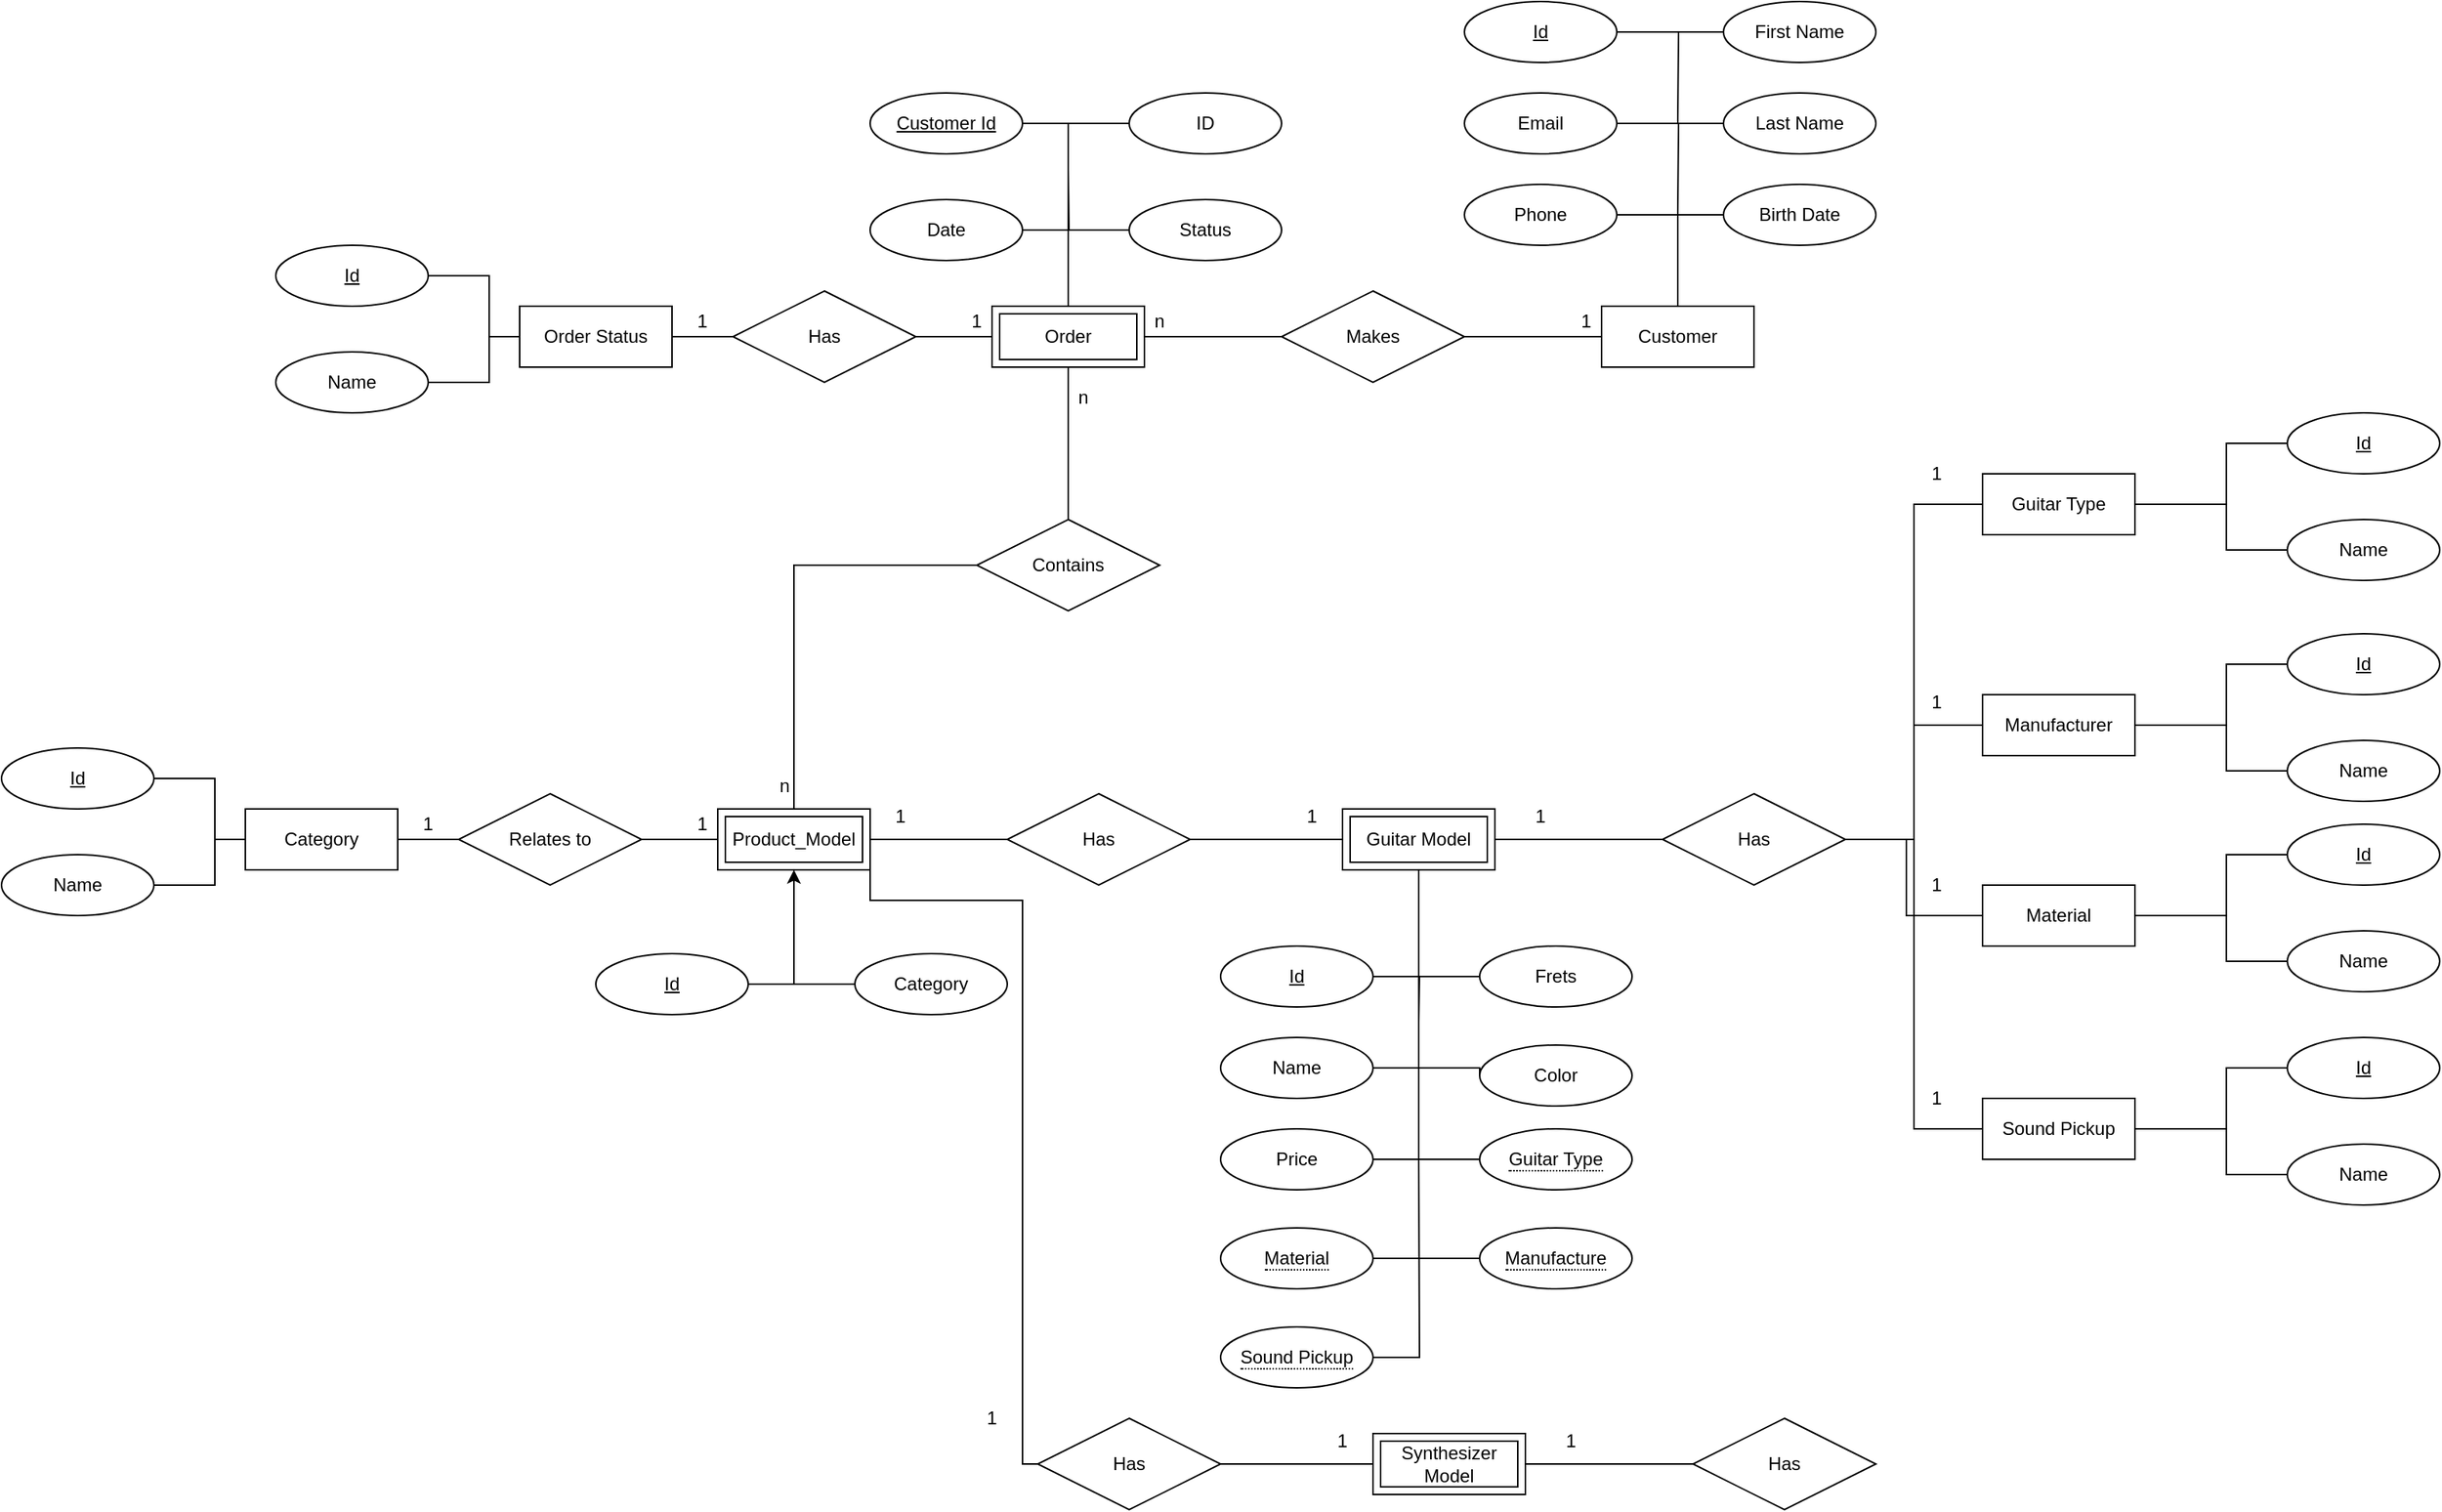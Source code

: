 <mxfile version="20.3.0" type="device"><diagram id="-lBQhaR23HdtPFMRP0Ck" name="Страница 1"><mxGraphModel dx="2489" dy="808" grid="1" gridSize="10" guides="1" tooltips="1" connect="1" arrows="1" fold="1" page="1" pageScale="1" pageWidth="827" pageHeight="1169" math="0" shadow="0"><root><mxCell id="0"/><mxCell id="1" parent="0"/><mxCell id="dLMmRaoUkpoKEIqg66N4-105" style="edgeStyle=orthogonalEdgeStyle;rounded=0;orthogonalLoop=1;jettySize=auto;html=1;exitX=1;exitY=0.5;exitDx=0;exitDy=0;entryX=0;entryY=0.5;entryDx=0;entryDy=0;endArrow=none;endFill=0;" parent="1" source="dLMmRaoUkpoKEIqg66N4-1" target="dLMmRaoUkpoKEIqg66N4-4" edge="1"><mxGeometry relative="1" as="geometry"/></mxCell><mxCell id="dLMmRaoUkpoKEIqg66N4-106" style="edgeStyle=orthogonalEdgeStyle;rounded=0;orthogonalLoop=1;jettySize=auto;html=1;exitX=0;exitY=0.5;exitDx=0;exitDy=0;entryX=1;entryY=0.5;entryDx=0;entryDy=0;endArrow=none;endFill=0;" parent="1" source="dLMmRaoUkpoKEIqg66N4-1" target="dLMmRaoUkpoKEIqg66N4-41" edge="1"><mxGeometry relative="1" as="geometry"/></mxCell><mxCell id="dLMmRaoUkpoKEIqg66N4-1" value="Has" style="shape=rhombus;perimeter=rhombusPerimeter;whiteSpace=wrap;html=1;align=center;" parent="1" vertex="1"><mxGeometry x="570" y="1160" width="120" height="60" as="geometry"/></mxCell><mxCell id="dLMmRaoUkpoKEIqg66N4-4" value="Guitar Model" style="shape=ext;margin=3;double=1;whiteSpace=wrap;html=1;align=center;" parent="1" vertex="1"><mxGeometry x="790" y="1170" width="100" height="40" as="geometry"/></mxCell><mxCell id="dLMmRaoUkpoKEIqg66N4-5" value="Guitar Type" style="whiteSpace=wrap;html=1;align=center;" parent="1" vertex="1"><mxGeometry x="1210" y="950" width="100" height="40" as="geometry"/></mxCell><mxCell id="dLMmRaoUkpoKEIqg66N4-9" value="Id" style="ellipse;whiteSpace=wrap;html=1;align=center;fontStyle=4;" parent="1" vertex="1"><mxGeometry x="1410" y="910" width="100" height="40" as="geometry"/></mxCell><mxCell id="dLMmRaoUkpoKEIqg66N4-12" value="Name" style="ellipse;whiteSpace=wrap;html=1;align=center;" parent="1" vertex="1"><mxGeometry x="1410" y="980" width="100" height="40" as="geometry"/></mxCell><mxCell id="dLMmRaoUkpoKEIqg66N4-13" value="" style="endArrow=none;html=1;rounded=0;entryX=0;entryY=0.5;entryDx=0;entryDy=0;edgeStyle=orthogonalEdgeStyle;" parent="1" source="dLMmRaoUkpoKEIqg66N4-5" target="dLMmRaoUkpoKEIqg66N4-9" edge="1"><mxGeometry relative="1" as="geometry"><mxPoint x="840" y="980" as="sourcePoint"/><mxPoint x="1000" y="980" as="targetPoint"/><Array as="points"><mxPoint x="1370" y="970"/><mxPoint x="1370" y="930"/></Array></mxGeometry></mxCell><mxCell id="dLMmRaoUkpoKEIqg66N4-14" value="" style="endArrow=none;html=1;rounded=0;entryX=0;entryY=0.5;entryDx=0;entryDy=0;edgeStyle=orthogonalEdgeStyle;" parent="1" target="dLMmRaoUkpoKEIqg66N4-12" edge="1"><mxGeometry relative="1" as="geometry"><mxPoint x="1310" y="970" as="sourcePoint"/><mxPoint x="1410" y="950" as="targetPoint"/><Array as="points"><mxPoint x="1370" y="970"/><mxPoint x="1370" y="1000"/></Array></mxGeometry></mxCell><mxCell id="dLMmRaoUkpoKEIqg66N4-102" style="edgeStyle=orthogonalEdgeStyle;rounded=0;orthogonalLoop=1;jettySize=auto;html=1;exitX=0;exitY=0.5;exitDx=0;exitDy=0;entryX=1;entryY=0.5;entryDx=0;entryDy=0;endArrow=none;endFill=0;" parent="1" source="dLMmRaoUkpoKEIqg66N4-15" target="dLMmRaoUkpoKEIqg66N4-98" edge="1"><mxGeometry relative="1" as="geometry"/></mxCell><mxCell id="dLMmRaoUkpoKEIqg66N4-15" value="Sound Pickup" style="whiteSpace=wrap;html=1;align=center;" parent="1" vertex="1"><mxGeometry x="1210" y="1360" width="100" height="40" as="geometry"/></mxCell><mxCell id="dLMmRaoUkpoKEIqg66N4-16" value="Id" style="ellipse;whiteSpace=wrap;html=1;align=center;fontStyle=4;" parent="1" vertex="1"><mxGeometry x="1410" y="1320" width="100" height="40" as="geometry"/></mxCell><mxCell id="dLMmRaoUkpoKEIqg66N4-17" value="Name" style="ellipse;whiteSpace=wrap;html=1;align=center;" parent="1" vertex="1"><mxGeometry x="1410" y="1390" width="100" height="40" as="geometry"/></mxCell><mxCell id="dLMmRaoUkpoKEIqg66N4-18" value="" style="endArrow=none;html=1;rounded=0;entryX=0;entryY=0.5;entryDx=0;entryDy=0;edgeStyle=orthogonalEdgeStyle;" parent="1" source="dLMmRaoUkpoKEIqg66N4-15" target="dLMmRaoUkpoKEIqg66N4-16" edge="1"><mxGeometry relative="1" as="geometry"><mxPoint x="840" y="1390" as="sourcePoint"/><mxPoint x="1000" y="1390" as="targetPoint"/><Array as="points"><mxPoint x="1370" y="1380"/><mxPoint x="1370" y="1340"/></Array></mxGeometry></mxCell><mxCell id="dLMmRaoUkpoKEIqg66N4-19" value="" style="endArrow=none;html=1;rounded=0;entryX=0;entryY=0.5;entryDx=0;entryDy=0;edgeStyle=orthogonalEdgeStyle;" parent="1" target="dLMmRaoUkpoKEIqg66N4-17" edge="1"><mxGeometry relative="1" as="geometry"><mxPoint x="1310" y="1380" as="sourcePoint"/><mxPoint x="1410" y="1360" as="targetPoint"/><Array as="points"><mxPoint x="1370" y="1380"/><mxPoint x="1370" y="1410"/></Array></mxGeometry></mxCell><mxCell id="dLMmRaoUkpoKEIqg66N4-103" style="edgeStyle=orthogonalEdgeStyle;rounded=0;orthogonalLoop=1;jettySize=auto;html=1;exitX=0;exitY=0.5;exitDx=0;exitDy=0;endArrow=none;endFill=0;" parent="1" source="dLMmRaoUkpoKEIqg66N4-20" edge="1"><mxGeometry relative="1" as="geometry"><mxPoint x="1120" y="1190" as="targetPoint"/><Array as="points"><mxPoint x="1160" y="1240"/><mxPoint x="1160" y="1190"/></Array></mxGeometry></mxCell><mxCell id="dLMmRaoUkpoKEIqg66N4-20" value="Material" style="whiteSpace=wrap;html=1;align=center;" parent="1" vertex="1"><mxGeometry x="1210" y="1220" width="100" height="40" as="geometry"/></mxCell><mxCell id="dLMmRaoUkpoKEIqg66N4-21" value="Id" style="ellipse;whiteSpace=wrap;html=1;align=center;fontStyle=4;" parent="1" vertex="1"><mxGeometry x="1410" y="1180" width="100" height="40" as="geometry"/></mxCell><mxCell id="dLMmRaoUkpoKEIqg66N4-22" value="Name" style="ellipse;whiteSpace=wrap;html=1;align=center;" parent="1" vertex="1"><mxGeometry x="1410" y="1250" width="100" height="40" as="geometry"/></mxCell><mxCell id="dLMmRaoUkpoKEIqg66N4-23" value="" style="endArrow=none;html=1;rounded=0;entryX=0;entryY=0.5;entryDx=0;entryDy=0;edgeStyle=orthogonalEdgeStyle;" parent="1" source="dLMmRaoUkpoKEIqg66N4-20" target="dLMmRaoUkpoKEIqg66N4-21" edge="1"><mxGeometry relative="1" as="geometry"><mxPoint x="840" y="1250" as="sourcePoint"/><mxPoint x="1000" y="1250" as="targetPoint"/><Array as="points"><mxPoint x="1370" y="1240"/><mxPoint x="1370" y="1200"/></Array></mxGeometry></mxCell><mxCell id="dLMmRaoUkpoKEIqg66N4-24" value="" style="endArrow=none;html=1;rounded=0;entryX=0;entryY=0.5;entryDx=0;entryDy=0;edgeStyle=orthogonalEdgeStyle;" parent="1" target="dLMmRaoUkpoKEIqg66N4-22" edge="1"><mxGeometry relative="1" as="geometry"><mxPoint x="1310" y="1240" as="sourcePoint"/><mxPoint x="1410" y="1220" as="targetPoint"/><Array as="points"><mxPoint x="1370" y="1240"/><mxPoint x="1370" y="1270"/></Array></mxGeometry></mxCell><mxCell id="dLMmRaoUkpoKEIqg66N4-101" style="edgeStyle=orthogonalEdgeStyle;rounded=0;orthogonalLoop=1;jettySize=auto;html=1;exitX=0;exitY=0.5;exitDx=0;exitDy=0;endArrow=none;endFill=0;entryX=1;entryY=0.5;entryDx=0;entryDy=0;" parent="1" source="dLMmRaoUkpoKEIqg66N4-25" target="dLMmRaoUkpoKEIqg66N4-98" edge="1"><mxGeometry relative="1" as="geometry"><mxPoint x="1170" y="1115" as="targetPoint"/></mxGeometry></mxCell><mxCell id="dLMmRaoUkpoKEIqg66N4-25" value="Manufacturer" style="whiteSpace=wrap;html=1;align=center;" parent="1" vertex="1"><mxGeometry x="1210" y="1095" width="100" height="40" as="geometry"/></mxCell><mxCell id="dLMmRaoUkpoKEIqg66N4-26" value="Id" style="ellipse;whiteSpace=wrap;html=1;align=center;fontStyle=4;" parent="1" vertex="1"><mxGeometry x="1410" y="1055" width="100" height="40" as="geometry"/></mxCell><mxCell id="dLMmRaoUkpoKEIqg66N4-27" value="Name" style="ellipse;whiteSpace=wrap;html=1;align=center;" parent="1" vertex="1"><mxGeometry x="1410" y="1125" width="100" height="40" as="geometry"/></mxCell><mxCell id="dLMmRaoUkpoKEIqg66N4-28" value="" style="endArrow=none;html=1;rounded=0;entryX=0;entryY=0.5;entryDx=0;entryDy=0;edgeStyle=orthogonalEdgeStyle;" parent="1" source="dLMmRaoUkpoKEIqg66N4-25" target="dLMmRaoUkpoKEIqg66N4-26" edge="1"><mxGeometry relative="1" as="geometry"><mxPoint x="840" y="1125" as="sourcePoint"/><mxPoint x="1000" y="1125" as="targetPoint"/><Array as="points"><mxPoint x="1370" y="1115"/><mxPoint x="1370" y="1075"/></Array></mxGeometry></mxCell><mxCell id="dLMmRaoUkpoKEIqg66N4-29" value="" style="endArrow=none;html=1;rounded=0;entryX=0;entryY=0.5;entryDx=0;entryDy=0;edgeStyle=orthogonalEdgeStyle;" parent="1" target="dLMmRaoUkpoKEIqg66N4-27" edge="1"><mxGeometry relative="1" as="geometry"><mxPoint x="1310" y="1115" as="sourcePoint"/><mxPoint x="1410" y="1095" as="targetPoint"/><Array as="points"><mxPoint x="1370" y="1115"/><mxPoint x="1370" y="1145"/></Array></mxGeometry></mxCell><mxCell id="dLMmRaoUkpoKEIqg66N4-40" style="edgeStyle=orthogonalEdgeStyle;rounded=0;orthogonalLoop=1;jettySize=auto;html=1;exitX=1;exitY=0.5;exitDx=0;exitDy=0;endArrow=none;endFill=0;" parent="1" source="dLMmRaoUkpoKEIqg66N4-30" edge="1"><mxGeometry relative="1" as="geometry"><mxPoint x="840" y="1280" as="targetPoint"/></mxGeometry></mxCell><mxCell id="dLMmRaoUkpoKEIqg66N4-30" value="Id" style="ellipse;whiteSpace=wrap;html=1;align=center;fontStyle=4;" parent="1" vertex="1"><mxGeometry x="710" y="1260" width="100" height="40" as="geometry"/></mxCell><mxCell id="dLMmRaoUkpoKEIqg66N4-38" style="edgeStyle=orthogonalEdgeStyle;rounded=0;orthogonalLoop=1;jettySize=auto;html=1;exitX=1;exitY=0.5;exitDx=0;exitDy=0;endArrow=none;endFill=0;" parent="1" source="dLMmRaoUkpoKEIqg66N4-31" edge="1"><mxGeometry relative="1" as="geometry"><mxPoint x="840" y="1340" as="targetPoint"/></mxGeometry></mxCell><mxCell id="dLMmRaoUkpoKEIqg66N4-31" value="Name" style="ellipse;whiteSpace=wrap;html=1;align=center;" parent="1" vertex="1"><mxGeometry x="710" y="1320" width="100" height="40" as="geometry"/></mxCell><mxCell id="dLMmRaoUkpoKEIqg66N4-32" value="Price" style="ellipse;whiteSpace=wrap;html=1;align=center;" parent="1" vertex="1"><mxGeometry x="710" y="1380" width="100" height="40" as="geometry"/></mxCell><mxCell id="dLMmRaoUkpoKEIqg66N4-33" value="Color" style="ellipse;whiteSpace=wrap;html=1;align=center;" parent="1" vertex="1"><mxGeometry x="880" y="1325" width="100" height="40" as="geometry"/></mxCell><mxCell id="dLMmRaoUkpoKEIqg66N4-39" style="edgeStyle=orthogonalEdgeStyle;rounded=0;orthogonalLoop=1;jettySize=auto;html=1;exitX=0;exitY=0.5;exitDx=0;exitDy=0;endArrow=none;endFill=0;" parent="1" source="dLMmRaoUkpoKEIqg66N4-34" edge="1"><mxGeometry relative="1" as="geometry"><mxPoint x="840" y="1310" as="targetPoint"/></mxGeometry></mxCell><mxCell id="dLMmRaoUkpoKEIqg66N4-34" value="Frets" style="ellipse;whiteSpace=wrap;html=1;align=center;" parent="1" vertex="1"><mxGeometry x="880" y="1260" width="100" height="40" as="geometry"/></mxCell><mxCell id="dLMmRaoUkpoKEIqg66N4-35" value="" style="endArrow=none;html=1;rounded=0;entryX=1;entryY=0.5;entryDx=0;entryDy=0;edgeStyle=orthogonalEdgeStyle;exitX=0.5;exitY=1;exitDx=0;exitDy=0;" parent="1" source="dLMmRaoUkpoKEIqg66N4-4" target="dLMmRaoUkpoKEIqg66N4-32" edge="1"><mxGeometry relative="1" as="geometry"><mxPoint x="1110" y="1135" as="sourcePoint"/><mxPoint x="1210" y="1165" as="targetPoint"/><Array as="points"><mxPoint x="840" y="1400"/></Array></mxGeometry></mxCell><mxCell id="dLMmRaoUkpoKEIqg66N4-37" value="" style="endArrow=none;html=1;rounded=0;entryX=0;entryY=0.5;entryDx=0;entryDy=0;edgeStyle=orthogonalEdgeStyle;" parent="1" target="dLMmRaoUkpoKEIqg66N4-33" edge="1"><mxGeometry relative="1" as="geometry"><mxPoint x="840" y="1210" as="sourcePoint"/><mxPoint x="820" y="1410" as="targetPoint"/><Array as="points"><mxPoint x="840" y="1340"/><mxPoint x="880" y="1340"/></Array></mxGeometry></mxCell><mxCell id="dLMmRaoUkpoKEIqg66N4-108" style="edgeStyle=orthogonalEdgeStyle;rounded=0;orthogonalLoop=1;jettySize=auto;html=1;exitX=0.5;exitY=0;exitDx=0;exitDy=0;entryX=0;entryY=0.5;entryDx=0;entryDy=0;endArrow=none;endFill=0;" parent="1" source="dLMmRaoUkpoKEIqg66N4-41" target="dLMmRaoUkpoKEIqg66N4-61" edge="1"><mxGeometry relative="1" as="geometry"/></mxCell><mxCell id="dLMmRaoUkpoKEIqg66N4-41" value="Product_Model" style="shape=ext;margin=3;double=1;whiteSpace=wrap;html=1;align=center;" parent="1" vertex="1"><mxGeometry x="380" y="1170" width="100" height="40" as="geometry"/></mxCell><mxCell id="dLMmRaoUkpoKEIqg66N4-42" style="edgeStyle=orthogonalEdgeStyle;rounded=0;orthogonalLoop=1;jettySize=auto;html=1;exitX=1;exitY=0.5;exitDx=0;exitDy=0;endArrow=none;endFill=0;" parent="1" source="dLMmRaoUkpoKEIqg66N4-43" edge="1"><mxGeometry relative="1" as="geometry"><mxPoint x="430" y="1285" as="targetPoint"/></mxGeometry></mxCell><mxCell id="dLMmRaoUkpoKEIqg66N4-43" value="Id" style="ellipse;whiteSpace=wrap;html=1;align=center;fontStyle=4;" parent="1" vertex="1"><mxGeometry x="300" y="1265" width="100" height="40" as="geometry"/></mxCell><mxCell id="sT6BuE7fzsM1syESrCsM-1" style="edgeStyle=orthogonalEdgeStyle;rounded=0;orthogonalLoop=1;jettySize=auto;html=1;exitX=0;exitY=0.5;exitDx=0;exitDy=0;entryX=0.5;entryY=1;entryDx=0;entryDy=0;" edge="1" parent="1" source="dLMmRaoUkpoKEIqg66N4-49" target="dLMmRaoUkpoKEIqg66N4-41"><mxGeometry relative="1" as="geometry"/></mxCell><mxCell id="dLMmRaoUkpoKEIqg66N4-49" value="Category" style="ellipse;whiteSpace=wrap;html=1;align=center;" parent="1" vertex="1"><mxGeometry x="470" y="1265" width="100" height="40" as="geometry"/></mxCell><mxCell id="dLMmRaoUkpoKEIqg66N4-110" style="edgeStyle=orthogonalEdgeStyle;rounded=0;orthogonalLoop=1;jettySize=auto;html=1;exitX=1;exitY=0.5;exitDx=0;exitDy=0;entryX=0;entryY=0.5;entryDx=0;entryDy=0;endArrow=none;endFill=0;" parent="1" source="dLMmRaoUkpoKEIqg66N4-52" target="dLMmRaoUkpoKEIqg66N4-82" edge="1"><mxGeometry relative="1" as="geometry"/></mxCell><mxCell id="dLMmRaoUkpoKEIqg66N4-52" value="Order" style="shape=ext;margin=3;double=1;whiteSpace=wrap;html=1;align=center;" parent="1" vertex="1"><mxGeometry x="560" y="840" width="100" height="40" as="geometry"/></mxCell><mxCell id="dLMmRaoUkpoKEIqg66N4-53" style="edgeStyle=orthogonalEdgeStyle;rounded=0;orthogonalLoop=1;jettySize=auto;html=1;exitX=1;exitY=0.5;exitDx=0;exitDy=0;endArrow=none;endFill=0;entryX=0.5;entryY=0;entryDx=0;entryDy=0;" parent="1" source="dLMmRaoUkpoKEIqg66N4-54" target="dLMmRaoUkpoKEIqg66N4-52" edge="1"><mxGeometry relative="1" as="geometry"><mxPoint x="610" y="690" as="targetPoint"/></mxGeometry></mxCell><mxCell id="dLMmRaoUkpoKEIqg66N4-54" value="Customer Id" style="ellipse;whiteSpace=wrap;html=1;align=center;fontStyle=4;" parent="1" vertex="1"><mxGeometry x="480" y="700" width="100" height="40" as="geometry"/></mxCell><mxCell id="dLMmRaoUkpoKEIqg66N4-55" style="edgeStyle=orthogonalEdgeStyle;rounded=0;orthogonalLoop=1;jettySize=auto;html=1;exitX=1;exitY=0.5;exitDx=0;exitDy=0;endArrow=none;endFill=0;" parent="1" source="dLMmRaoUkpoKEIqg66N4-56" edge="1"><mxGeometry relative="1" as="geometry"><mxPoint x="610" y="750" as="targetPoint"/></mxGeometry></mxCell><mxCell id="dLMmRaoUkpoKEIqg66N4-56" value="Date" style="ellipse;whiteSpace=wrap;html=1;align=center;" parent="1" vertex="1"><mxGeometry x="480" y="770" width="100" height="40" as="geometry"/></mxCell><mxCell id="dLMmRaoUkpoKEIqg66N4-57" value="Status" style="ellipse;whiteSpace=wrap;html=1;align=center;" parent="1" vertex="1"><mxGeometry x="650" y="770" width="100" height="40" as="geometry"/></mxCell><mxCell id="dLMmRaoUkpoKEIqg66N4-58" style="edgeStyle=orthogonalEdgeStyle;rounded=0;orthogonalLoop=1;jettySize=auto;html=1;exitX=0;exitY=0.5;exitDx=0;exitDy=0;endArrow=none;endFill=0;" parent="1" source="dLMmRaoUkpoKEIqg66N4-59" edge="1"><mxGeometry relative="1" as="geometry"><mxPoint x="610" y="720" as="targetPoint"/></mxGeometry></mxCell><mxCell id="dLMmRaoUkpoKEIqg66N4-59" value="ID" style="ellipse;whiteSpace=wrap;html=1;align=center;" parent="1" vertex="1"><mxGeometry x="650" y="700" width="100" height="40" as="geometry"/></mxCell><mxCell id="dLMmRaoUkpoKEIqg66N4-60" value="" style="endArrow=none;html=1;rounded=0;entryX=0;entryY=0.5;entryDx=0;entryDy=0;edgeStyle=orthogonalEdgeStyle;exitX=0.5;exitY=0;exitDx=0;exitDy=0;" parent="1" source="dLMmRaoUkpoKEIqg66N4-52" target="dLMmRaoUkpoKEIqg66N4-57" edge="1"><mxGeometry relative="1" as="geometry"><mxPoint x="590" y="910" as="sourcePoint"/><mxPoint x="570" y="1110" as="targetPoint"/><Array as="points"><mxPoint x="610" y="790"/></Array></mxGeometry></mxCell><mxCell id="dLMmRaoUkpoKEIqg66N4-107" style="edgeStyle=orthogonalEdgeStyle;rounded=0;orthogonalLoop=1;jettySize=auto;html=1;exitX=0.5;exitY=0;exitDx=0;exitDy=0;endArrow=none;endFill=0;" parent="1" source="dLMmRaoUkpoKEIqg66N4-61" target="dLMmRaoUkpoKEIqg66N4-52" edge="1"><mxGeometry relative="1" as="geometry"/></mxCell><mxCell id="dLMmRaoUkpoKEIqg66N4-61" value="Contains" style="shape=rhombus;perimeter=rhombusPerimeter;whiteSpace=wrap;html=1;align=center;" parent="1" vertex="1"><mxGeometry x="550" y="980" width="120" height="60" as="geometry"/></mxCell><mxCell id="dLMmRaoUkpoKEIqg66N4-113" style="edgeStyle=orthogonalEdgeStyle;rounded=0;orthogonalLoop=1;jettySize=auto;html=1;exitX=1;exitY=0.5;exitDx=0;exitDy=0;entryX=0;entryY=0.5;entryDx=0;entryDy=0;endArrow=none;endFill=0;" parent="1" source="dLMmRaoUkpoKEIqg66N4-62" target="dLMmRaoUkpoKEIqg66N4-112" edge="1"><mxGeometry relative="1" as="geometry"/></mxCell><mxCell id="dLMmRaoUkpoKEIqg66N4-62" value="Order Status" style="whiteSpace=wrap;html=1;align=center;" parent="1" vertex="1"><mxGeometry x="250" y="840" width="100" height="40" as="geometry"/></mxCell><mxCell id="dLMmRaoUkpoKEIqg66N4-63" value="Id" style="ellipse;whiteSpace=wrap;html=1;align=center;fontStyle=4;" parent="1" vertex="1"><mxGeometry x="90" y="800" width="100" height="40" as="geometry"/></mxCell><mxCell id="dLMmRaoUkpoKEIqg66N4-64" value="Name" style="ellipse;whiteSpace=wrap;html=1;align=center;" parent="1" vertex="1"><mxGeometry x="90" y="870" width="100" height="40" as="geometry"/></mxCell><mxCell id="dLMmRaoUkpoKEIqg66N4-65" value="" style="endArrow=none;html=1;rounded=0;edgeStyle=orthogonalEdgeStyle;exitX=0;exitY=0.5;exitDx=0;exitDy=0;" parent="1" source="dLMmRaoUkpoKEIqg66N4-62" target="dLMmRaoUkpoKEIqg66N4-63" edge="1"><mxGeometry relative="1" as="geometry"><mxPoint x="-120" y="870" as="sourcePoint"/><mxPoint x="200" y="820" as="targetPoint"/><Array as="points"><mxPoint x="230" y="860"/><mxPoint x="230" y="820"/></Array></mxGeometry></mxCell><mxCell id="dLMmRaoUkpoKEIqg66N4-66" value="" style="endArrow=none;html=1;rounded=0;edgeStyle=orthogonalEdgeStyle;exitX=0;exitY=0.5;exitDx=0;exitDy=0;" parent="1" source="dLMmRaoUkpoKEIqg66N4-62" edge="1"><mxGeometry relative="1" as="geometry"><mxPoint x="350" y="860" as="sourcePoint"/><mxPoint x="190" y="890" as="targetPoint"/><Array as="points"><mxPoint x="230" y="860"/><mxPoint x="230" y="890"/></Array></mxGeometry></mxCell><mxCell id="dLMmRaoUkpoKEIqg66N4-68" style="edgeStyle=orthogonalEdgeStyle;rounded=0;orthogonalLoop=1;jettySize=auto;html=1;exitX=1;exitY=0.5;exitDx=0;exitDy=0;endArrow=none;endFill=0;" parent="1" source="dLMmRaoUkpoKEIqg66N4-69" edge="1"><mxGeometry relative="1" as="geometry"><mxPoint x="1010" y="720" as="targetPoint"/></mxGeometry></mxCell><mxCell id="dLMmRaoUkpoKEIqg66N4-69" value="Id" style="ellipse;whiteSpace=wrap;html=1;align=center;fontStyle=4;" parent="1" vertex="1"><mxGeometry x="870" y="640" width="100" height="40" as="geometry"/></mxCell><mxCell id="dLMmRaoUkpoKEIqg66N4-70" style="edgeStyle=orthogonalEdgeStyle;rounded=0;orthogonalLoop=1;jettySize=auto;html=1;exitX=1;exitY=0.5;exitDx=0;exitDy=0;endArrow=none;endFill=0;" parent="1" source="dLMmRaoUkpoKEIqg66N4-71" edge="1"><mxGeometry relative="1" as="geometry"><mxPoint x="1010" y="780" as="targetPoint"/></mxGeometry></mxCell><mxCell id="dLMmRaoUkpoKEIqg66N4-71" value="Email" style="ellipse;whiteSpace=wrap;html=1;align=center;" parent="1" vertex="1"><mxGeometry x="870" y="700" width="100" height="40" as="geometry"/></mxCell><mxCell id="dLMmRaoUkpoKEIqg66N4-72" value="Birth Date" style="ellipse;whiteSpace=wrap;html=1;align=center;" parent="1" vertex="1"><mxGeometry x="1040" y="760" width="100" height="40" as="geometry"/></mxCell><mxCell id="dLMmRaoUkpoKEIqg66N4-80" style="edgeStyle=orthogonalEdgeStyle;rounded=0;orthogonalLoop=1;jettySize=auto;html=1;exitX=0;exitY=0.5;exitDx=0;exitDy=0;endArrow=none;endFill=0;" parent="1" source="dLMmRaoUkpoKEIqg66N4-74" edge="1"><mxGeometry relative="1" as="geometry"><mxPoint x="1010" y="720" as="targetPoint"/></mxGeometry></mxCell><mxCell id="dLMmRaoUkpoKEIqg66N4-74" value="Last Name" style="ellipse;whiteSpace=wrap;html=1;align=center;" parent="1" vertex="1"><mxGeometry x="1040" y="700" width="100" height="40" as="geometry"/></mxCell><mxCell id="dLMmRaoUkpoKEIqg66N4-75" value="" style="endArrow=none;html=1;rounded=0;entryX=0;entryY=0.5;entryDx=0;entryDy=0;edgeStyle=orthogonalEdgeStyle;exitX=0.5;exitY=0;exitDx=0;exitDy=0;" parent="1" source="dLMmRaoUkpoKEIqg66N4-76" target="dLMmRaoUkpoKEIqg66N4-72" edge="1"><mxGeometry relative="1" as="geometry"><mxPoint x="1000" y="835" as="sourcePoint"/><mxPoint x="980" y="1035" as="targetPoint"/><Array as="points"><mxPoint x="1010" y="780"/></Array></mxGeometry></mxCell><mxCell id="dLMmRaoUkpoKEIqg66N4-109" style="edgeStyle=orthogonalEdgeStyle;rounded=0;orthogonalLoop=1;jettySize=auto;html=1;exitX=0;exitY=0.5;exitDx=0;exitDy=0;entryX=1;entryY=0.5;entryDx=0;entryDy=0;endArrow=none;endFill=0;" parent="1" source="dLMmRaoUkpoKEIqg66N4-76" target="dLMmRaoUkpoKEIqg66N4-82" edge="1"><mxGeometry relative="1" as="geometry"/></mxCell><mxCell id="dLMmRaoUkpoKEIqg66N4-76" value="Customer" style="whiteSpace=wrap;html=1;align=center;" parent="1" vertex="1"><mxGeometry x="960" y="840" width="100" height="40" as="geometry"/></mxCell><mxCell id="dLMmRaoUkpoKEIqg66N4-81" style="edgeStyle=orthogonalEdgeStyle;rounded=0;orthogonalLoop=1;jettySize=auto;html=1;exitX=0;exitY=0.5;exitDx=0;exitDy=0;endArrow=none;endFill=0;" parent="1" source="dLMmRaoUkpoKEIqg66N4-77" edge="1"><mxGeometry relative="1" as="geometry"><mxPoint x="1010" y="660" as="targetPoint"/></mxGeometry></mxCell><mxCell id="dLMmRaoUkpoKEIqg66N4-77" value="First Name" style="ellipse;whiteSpace=wrap;html=1;align=center;" parent="1" vertex="1"><mxGeometry x="1040" y="640" width="100" height="40" as="geometry"/></mxCell><mxCell id="dLMmRaoUkpoKEIqg66N4-79" style="edgeStyle=orthogonalEdgeStyle;rounded=0;orthogonalLoop=1;jettySize=auto;html=1;exitX=1;exitY=0.5;exitDx=0;exitDy=0;endArrow=none;endFill=0;" parent="1" source="dLMmRaoUkpoKEIqg66N4-78" edge="1"><mxGeometry relative="1" as="geometry"><mxPoint x="1010" y="780" as="targetPoint"/></mxGeometry></mxCell><mxCell id="dLMmRaoUkpoKEIqg66N4-78" value="Phone" style="ellipse;whiteSpace=wrap;html=1;align=center;" parent="1" vertex="1"><mxGeometry x="870" y="760" width="100" height="40" as="geometry"/></mxCell><mxCell id="dLMmRaoUkpoKEIqg66N4-82" value="Makes" style="shape=rhombus;perimeter=rhombusPerimeter;whiteSpace=wrap;html=1;align=center;" parent="1" vertex="1"><mxGeometry x="750" y="830" width="120" height="60" as="geometry"/></mxCell><mxCell id="dLMmRaoUkpoKEIqg66N4-94" style="edgeStyle=orthogonalEdgeStyle;rounded=0;orthogonalLoop=1;jettySize=auto;html=1;exitX=1;exitY=0.5;exitDx=0;exitDy=0;endArrow=none;endFill=0;" parent="1" source="dLMmRaoUkpoKEIqg66N4-90" edge="1"><mxGeometry relative="1" as="geometry"><mxPoint x="840" y="1400" as="targetPoint"/></mxGeometry></mxCell><mxCell id="dLMmRaoUkpoKEIqg66N4-90" value="&lt;span style=&quot;border-bottom: 1px dotted&quot;&gt;Sound Pickup&lt;/span&gt;" style="ellipse;whiteSpace=wrap;html=1;align=center;" parent="1" vertex="1"><mxGeometry x="710" y="1510" width="100" height="40" as="geometry"/></mxCell><mxCell id="dLMmRaoUkpoKEIqg66N4-96" style="edgeStyle=orthogonalEdgeStyle;rounded=0;orthogonalLoop=1;jettySize=auto;html=1;exitX=0;exitY=0.5;exitDx=0;exitDy=0;endArrow=none;endFill=0;" parent="1" source="dLMmRaoUkpoKEIqg66N4-91" edge="1"><mxGeometry relative="1" as="geometry"><mxPoint x="840" y="1465" as="targetPoint"/></mxGeometry></mxCell><mxCell id="dLMmRaoUkpoKEIqg66N4-91" value="&lt;span style=&quot;border-bottom: 1px dotted&quot;&gt;Manufacture&lt;/span&gt;" style="ellipse;whiteSpace=wrap;html=1;align=center;" parent="1" vertex="1"><mxGeometry x="880" y="1445" width="100" height="40" as="geometry"/></mxCell><mxCell id="dLMmRaoUkpoKEIqg66N4-95" style="edgeStyle=orthogonalEdgeStyle;rounded=0;orthogonalLoop=1;jettySize=auto;html=1;exitX=1;exitY=0.5;exitDx=0;exitDy=0;endArrow=none;endFill=0;" parent="1" source="dLMmRaoUkpoKEIqg66N4-92" edge="1"><mxGeometry relative="1" as="geometry"><mxPoint x="840" y="1465" as="targetPoint"/></mxGeometry></mxCell><mxCell id="dLMmRaoUkpoKEIqg66N4-92" value="&lt;span style=&quot;border-bottom: 1px dotted&quot;&gt;Material&lt;/span&gt;" style="ellipse;whiteSpace=wrap;html=1;align=center;" parent="1" vertex="1"><mxGeometry x="710" y="1445" width="100" height="40" as="geometry"/></mxCell><mxCell id="dLMmRaoUkpoKEIqg66N4-97" style="edgeStyle=orthogonalEdgeStyle;rounded=0;orthogonalLoop=1;jettySize=auto;html=1;exitX=0;exitY=0.5;exitDx=0;exitDy=0;endArrow=none;endFill=0;" parent="1" source="dLMmRaoUkpoKEIqg66N4-93" edge="1"><mxGeometry relative="1" as="geometry"><mxPoint x="830" y="1400" as="targetPoint"/></mxGeometry></mxCell><mxCell id="dLMmRaoUkpoKEIqg66N4-93" value="&lt;span style=&quot;border-bottom: 1px dotted&quot;&gt;Guitar Type&lt;/span&gt;" style="ellipse;whiteSpace=wrap;html=1;align=center;" parent="1" vertex="1"><mxGeometry x="880" y="1380" width="100" height="40" as="geometry"/></mxCell><mxCell id="dLMmRaoUkpoKEIqg66N4-99" style="edgeStyle=orthogonalEdgeStyle;rounded=0;orthogonalLoop=1;jettySize=auto;html=1;exitX=0;exitY=0.5;exitDx=0;exitDy=0;endArrow=none;endFill=0;" parent="1" source="dLMmRaoUkpoKEIqg66N4-98" target="dLMmRaoUkpoKEIqg66N4-4" edge="1"><mxGeometry relative="1" as="geometry"/></mxCell><mxCell id="dLMmRaoUkpoKEIqg66N4-100" style="edgeStyle=orthogonalEdgeStyle;rounded=0;orthogonalLoop=1;jettySize=auto;html=1;exitX=1;exitY=0.5;exitDx=0;exitDy=0;entryX=0;entryY=0.5;entryDx=0;entryDy=0;endArrow=none;endFill=0;" parent="1" source="dLMmRaoUkpoKEIqg66N4-98" target="dLMmRaoUkpoKEIqg66N4-5" edge="1"><mxGeometry relative="1" as="geometry"><Array as="points"><mxPoint x="1165" y="1190"/><mxPoint x="1165" y="970"/></Array></mxGeometry></mxCell><mxCell id="dLMmRaoUkpoKEIqg66N4-98" value="Has" style="shape=rhombus;perimeter=rhombusPerimeter;whiteSpace=wrap;html=1;align=center;" parent="1" vertex="1"><mxGeometry x="1000" y="1160" width="120" height="60" as="geometry"/></mxCell><mxCell id="dLMmRaoUkpoKEIqg66N4-114" style="edgeStyle=orthogonalEdgeStyle;rounded=0;orthogonalLoop=1;jettySize=auto;html=1;exitX=1;exitY=0.5;exitDx=0;exitDy=0;entryX=0;entryY=0.5;entryDx=0;entryDy=0;endArrow=none;endFill=0;" parent="1" source="dLMmRaoUkpoKEIqg66N4-112" target="dLMmRaoUkpoKEIqg66N4-52" edge="1"><mxGeometry relative="1" as="geometry"/></mxCell><mxCell id="dLMmRaoUkpoKEIqg66N4-112" value="Has" style="shape=rhombus;perimeter=rhombusPerimeter;whiteSpace=wrap;html=1;align=center;" parent="1" vertex="1"><mxGeometry x="390" y="830" width="120" height="60" as="geometry"/></mxCell><mxCell id="_zzjnl2D_WQ89UsH6Hsj-1" value="1" style="text;html=1;strokeColor=none;fillColor=none;align=center;verticalAlign=middle;whiteSpace=wrap;rounded=0;" parent="1" vertex="1"><mxGeometry x="910" y="1165" width="20" height="20" as="geometry"/></mxCell><mxCell id="_zzjnl2D_WQ89UsH6Hsj-2" value="n" style="text;html=1;strokeColor=none;fillColor=none;align=center;verticalAlign=middle;whiteSpace=wrap;rounded=0;" parent="1" vertex="1"><mxGeometry x="413.5" y="1145" width="20" height="20" as="geometry"/></mxCell><mxCell id="_zzjnl2D_WQ89UsH6Hsj-3" value="n" style="text;html=1;strokeColor=none;fillColor=none;align=center;verticalAlign=middle;whiteSpace=wrap;rounded=0;" parent="1" vertex="1"><mxGeometry x="610" y="890" width="20" height="20" as="geometry"/></mxCell><mxCell id="_zzjnl2D_WQ89UsH6Hsj-4" value="1" style="text;html=1;strokeColor=none;fillColor=none;align=center;verticalAlign=middle;whiteSpace=wrap;rounded=0;" parent="1" vertex="1"><mxGeometry x="760" y="1165" width="20" height="20" as="geometry"/></mxCell><mxCell id="_zzjnl2D_WQ89UsH6Hsj-5" value="1" style="text;html=1;strokeColor=none;fillColor=none;align=center;verticalAlign=middle;whiteSpace=wrap;rounded=0;" parent="1" vertex="1"><mxGeometry x="490" y="1165" width="20" height="20" as="geometry"/></mxCell><mxCell id="_zzjnl2D_WQ89UsH6Hsj-6" value="1" style="text;html=1;strokeColor=none;fillColor=none;align=center;verticalAlign=middle;whiteSpace=wrap;rounded=0;" parent="1" vertex="1"><mxGeometry x="1170" y="1350" width="20" height="20" as="geometry"/></mxCell><mxCell id="_zzjnl2D_WQ89UsH6Hsj-7" value="1" style="text;html=1;strokeColor=none;fillColor=none;align=center;verticalAlign=middle;whiteSpace=wrap;rounded=0;" parent="1" vertex="1"><mxGeometry x="1170" y="1210" width="20" height="20" as="geometry"/></mxCell><mxCell id="_zzjnl2D_WQ89UsH6Hsj-8" value="1" style="text;html=1;strokeColor=none;fillColor=none;align=center;verticalAlign=middle;whiteSpace=wrap;rounded=0;" parent="1" vertex="1"><mxGeometry x="1170" y="1090" width="20" height="20" as="geometry"/></mxCell><mxCell id="_zzjnl2D_WQ89UsH6Hsj-9" value="1" style="text;html=1;strokeColor=none;fillColor=none;align=center;verticalAlign=middle;whiteSpace=wrap;rounded=0;" parent="1" vertex="1"><mxGeometry x="1170" y="940" width="20" height="20" as="geometry"/></mxCell><mxCell id="_zzjnl2D_WQ89UsH6Hsj-12" value="1" style="text;html=1;strokeColor=none;fillColor=none;align=center;verticalAlign=middle;whiteSpace=wrap;rounded=0;" parent="1" vertex="1"><mxGeometry x="540" y="840" width="20" height="20" as="geometry"/></mxCell><mxCell id="_zzjnl2D_WQ89UsH6Hsj-13" value="n" style="text;html=1;strokeColor=none;fillColor=none;align=center;verticalAlign=middle;whiteSpace=wrap;rounded=0;" parent="1" vertex="1"><mxGeometry x="660" y="840" width="20" height="20" as="geometry"/></mxCell><mxCell id="_zzjnl2D_WQ89UsH6Hsj-14" value="1" style="text;html=1;strokeColor=none;fillColor=none;align=center;verticalAlign=middle;whiteSpace=wrap;rounded=0;" parent="1" vertex="1"><mxGeometry x="940" y="840" width="20" height="20" as="geometry"/></mxCell><mxCell id="_zzjnl2D_WQ89UsH6Hsj-15" value="1" style="text;html=1;strokeColor=none;fillColor=none;align=center;verticalAlign=middle;whiteSpace=wrap;rounded=0;" parent="1" vertex="1"><mxGeometry x="360" y="840" width="20" height="20" as="geometry"/></mxCell><mxCell id="sT6BuE7fzsM1syESrCsM-22" style="edgeStyle=orthogonalEdgeStyle;rounded=0;orthogonalLoop=1;jettySize=auto;html=1;exitX=1;exitY=0.5;exitDx=0;exitDy=0;entryX=0;entryY=0.5;entryDx=0;entryDy=0;endArrow=none;endFill=0;" edge="1" parent="1" source="sT6BuE7fzsM1syESrCsM-23" target="sT6BuE7fzsM1syESrCsM-29"><mxGeometry relative="1" as="geometry"/></mxCell><mxCell id="sT6BuE7fzsM1syESrCsM-23" value="Category" style="whiteSpace=wrap;html=1;align=center;" vertex="1" parent="1"><mxGeometry x="70" y="1170" width="100" height="40" as="geometry"/></mxCell><mxCell id="sT6BuE7fzsM1syESrCsM-24" value="Id" style="ellipse;whiteSpace=wrap;html=1;align=center;fontStyle=4;" vertex="1" parent="1"><mxGeometry x="-90" y="1130" width="100" height="40" as="geometry"/></mxCell><mxCell id="sT6BuE7fzsM1syESrCsM-25" value="Name" style="ellipse;whiteSpace=wrap;html=1;align=center;" vertex="1" parent="1"><mxGeometry x="-90" y="1200" width="100" height="40" as="geometry"/></mxCell><mxCell id="sT6BuE7fzsM1syESrCsM-26" value="" style="endArrow=none;html=1;rounded=0;edgeStyle=orthogonalEdgeStyle;exitX=0;exitY=0.5;exitDx=0;exitDy=0;" edge="1" parent="1" source="sT6BuE7fzsM1syESrCsM-23" target="sT6BuE7fzsM1syESrCsM-24"><mxGeometry relative="1" as="geometry"><mxPoint x="-300" y="1200" as="sourcePoint"/><mxPoint x="20" y="1150" as="targetPoint"/><Array as="points"><mxPoint x="50" y="1190"/><mxPoint x="50" y="1150"/></Array></mxGeometry></mxCell><mxCell id="sT6BuE7fzsM1syESrCsM-27" value="" style="endArrow=none;html=1;rounded=0;edgeStyle=orthogonalEdgeStyle;exitX=0;exitY=0.5;exitDx=0;exitDy=0;" edge="1" parent="1" source="sT6BuE7fzsM1syESrCsM-23"><mxGeometry relative="1" as="geometry"><mxPoint x="170" y="1190" as="sourcePoint"/><mxPoint x="10" y="1220" as="targetPoint"/><Array as="points"><mxPoint x="50" y="1190"/><mxPoint x="50" y="1220"/></Array></mxGeometry></mxCell><mxCell id="sT6BuE7fzsM1syESrCsM-28" style="edgeStyle=orthogonalEdgeStyle;rounded=0;orthogonalLoop=1;jettySize=auto;html=1;exitX=1;exitY=0.5;exitDx=0;exitDy=0;entryX=0;entryY=0.5;entryDx=0;entryDy=0;endArrow=none;endFill=0;" edge="1" parent="1" source="sT6BuE7fzsM1syESrCsM-29"><mxGeometry relative="1" as="geometry"><mxPoint x="380" y="1190" as="targetPoint"/></mxGeometry></mxCell><mxCell id="sT6BuE7fzsM1syESrCsM-29" value="Relates to" style="shape=rhombus;perimeter=rhombusPerimeter;whiteSpace=wrap;html=1;align=center;" vertex="1" parent="1"><mxGeometry x="210" y="1160" width="120" height="60" as="geometry"/></mxCell><mxCell id="sT6BuE7fzsM1syESrCsM-30" value="1" style="text;html=1;strokeColor=none;fillColor=none;align=center;verticalAlign=middle;whiteSpace=wrap;rounded=0;" vertex="1" parent="1"><mxGeometry x="360" y="1170" width="20" height="20" as="geometry"/></mxCell><mxCell id="sT6BuE7fzsM1syESrCsM-31" value="1" style="text;html=1;strokeColor=none;fillColor=none;align=center;verticalAlign=middle;whiteSpace=wrap;rounded=0;" vertex="1" parent="1"><mxGeometry x="180" y="1170" width="20" height="20" as="geometry"/></mxCell><mxCell id="sT6BuE7fzsM1syESrCsM-32" style="edgeStyle=orthogonalEdgeStyle;rounded=0;orthogonalLoop=1;jettySize=auto;html=1;exitX=1;exitY=0.5;exitDx=0;exitDy=0;entryX=0;entryY=0.5;entryDx=0;entryDy=0;endArrow=none;endFill=0;" edge="1" parent="1" source="sT6BuE7fzsM1syESrCsM-34" target="sT6BuE7fzsM1syESrCsM-35"><mxGeometry relative="1" as="geometry"/></mxCell><mxCell id="sT6BuE7fzsM1syESrCsM-33" style="edgeStyle=orthogonalEdgeStyle;rounded=0;orthogonalLoop=1;jettySize=auto;html=1;exitX=0;exitY=0.5;exitDx=0;exitDy=0;entryX=1;entryY=0.75;entryDx=0;entryDy=0;endArrow=none;endFill=0;" edge="1" parent="1" source="sT6BuE7fzsM1syESrCsM-34" target="dLMmRaoUkpoKEIqg66N4-41"><mxGeometry relative="1" as="geometry"><mxPoint x="500" y="1600" as="targetPoint"/><Array as="points"><mxPoint x="580" y="1600"/><mxPoint x="580" y="1230"/><mxPoint x="480" y="1230"/></Array></mxGeometry></mxCell><mxCell id="sT6BuE7fzsM1syESrCsM-34" value="Has" style="shape=rhombus;perimeter=rhombusPerimeter;whiteSpace=wrap;html=1;align=center;" vertex="1" parent="1"><mxGeometry x="590" y="1570" width="120" height="60" as="geometry"/></mxCell><mxCell id="sT6BuE7fzsM1syESrCsM-35" value="Synthesizer Model" style="shape=ext;margin=3;double=1;whiteSpace=wrap;html=1;align=center;" vertex="1" parent="1"><mxGeometry x="810" y="1580" width="100" height="40" as="geometry"/></mxCell><mxCell id="sT6BuE7fzsM1syESrCsM-36" style="edgeStyle=orthogonalEdgeStyle;rounded=0;orthogonalLoop=1;jettySize=auto;html=1;exitX=0;exitY=0.5;exitDx=0;exitDy=0;endArrow=none;endFill=0;" edge="1" parent="1" source="sT6BuE7fzsM1syESrCsM-37" target="sT6BuE7fzsM1syESrCsM-35"><mxGeometry relative="1" as="geometry"/></mxCell><mxCell id="sT6BuE7fzsM1syESrCsM-37" value="Has" style="shape=rhombus;perimeter=rhombusPerimeter;whiteSpace=wrap;html=1;align=center;" vertex="1" parent="1"><mxGeometry x="1020" y="1570" width="120" height="60" as="geometry"/></mxCell><mxCell id="sT6BuE7fzsM1syESrCsM-38" value="1" style="text;html=1;strokeColor=none;fillColor=none;align=center;verticalAlign=middle;whiteSpace=wrap;rounded=0;" vertex="1" parent="1"><mxGeometry x="930" y="1575" width="20" height="20" as="geometry"/></mxCell><mxCell id="sT6BuE7fzsM1syESrCsM-39" value="1" style="text;html=1;strokeColor=none;fillColor=none;align=center;verticalAlign=middle;whiteSpace=wrap;rounded=0;" vertex="1" parent="1"><mxGeometry x="780" y="1575" width="20" height="20" as="geometry"/></mxCell><mxCell id="sT6BuE7fzsM1syESrCsM-40" value="1" style="text;html=1;strokeColor=none;fillColor=none;align=center;verticalAlign=middle;whiteSpace=wrap;rounded=0;" vertex="1" parent="1"><mxGeometry x="550" y="1560" width="20" height="20" as="geometry"/></mxCell></root></mxGraphModel></diagram></mxfile>